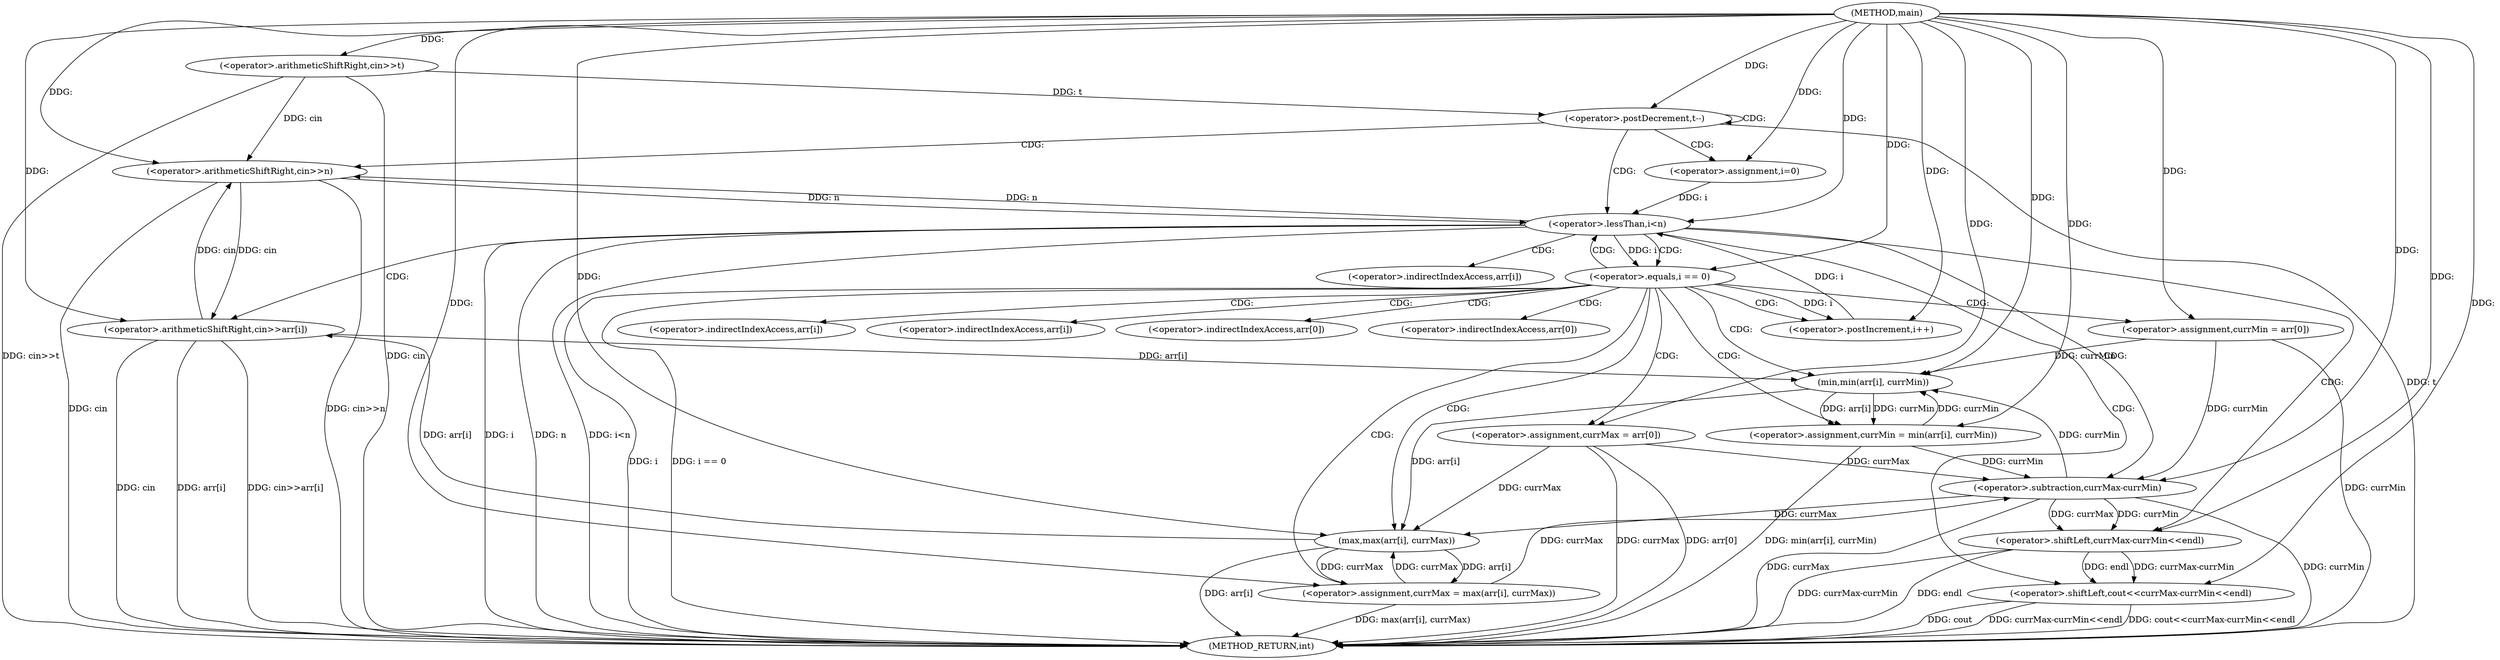 digraph "main" {  
"1000108" [label = "(METHOD,main)" ]
"1000178" [label = "(METHOD_RETURN,int)" ]
"1000111" [label = "(<operator>.arithmeticShiftRight,cin>>t)" ]
"1000115" [label = "(<operator>.postDecrement,t--)" ]
"1000119" [label = "(<operator>.arithmeticShiftRight,cin>>n)" ]
"1000171" [label = "(<operator>.shiftLeft,cout<<currMax-currMin<<endl)" ]
"1000127" [label = "(<operator>.assignment,i=0)" ]
"1000130" [label = "(<operator>.lessThan,i<n)" ]
"1000133" [label = "(<operator>.postIncrement,i++)" ]
"1000136" [label = "(<operator>.arithmeticShiftRight,cin>>arr[i])" ]
"1000157" [label = "(<operator>.assignment,currMin = min(arr[i], currMin))" ]
"1000164" [label = "(<operator>.assignment,currMax = max(arr[i], currMax))" ]
"1000173" [label = "(<operator>.shiftLeft,currMax-currMin<<endl)" ]
"1000142" [label = "(<operator>.equals,i == 0)" ]
"1000174" [label = "(<operator>.subtraction,currMax-currMin)" ]
"1000146" [label = "(<operator>.assignment,currMin = arr[0])" ]
"1000151" [label = "(<operator>.assignment,currMax = arr[0])" ]
"1000159" [label = "(min,min(arr[i], currMin))" ]
"1000166" [label = "(max,max(arr[i], currMax))" ]
"1000138" [label = "(<operator>.indirectIndexAccess,arr[i])" ]
"1000160" [label = "(<operator>.indirectIndexAccess,arr[i])" ]
"1000167" [label = "(<operator>.indirectIndexAccess,arr[i])" ]
"1000148" [label = "(<operator>.indirectIndexAccess,arr[0])" ]
"1000153" [label = "(<operator>.indirectIndexAccess,arr[0])" ]
  "1000111" -> "1000178"  [ label = "DDG: cin"] 
  "1000111" -> "1000178"  [ label = "DDG: cin>>t"] 
  "1000115" -> "1000178"  [ label = "DDG: t"] 
  "1000119" -> "1000178"  [ label = "DDG: cin"] 
  "1000119" -> "1000178"  [ label = "DDG: cin>>n"] 
  "1000130" -> "1000178"  [ label = "DDG: i"] 
  "1000130" -> "1000178"  [ label = "DDG: n"] 
  "1000130" -> "1000178"  [ label = "DDG: i<n"] 
  "1000174" -> "1000178"  [ label = "DDG: currMax"] 
  "1000174" -> "1000178"  [ label = "DDG: currMin"] 
  "1000173" -> "1000178"  [ label = "DDG: currMax-currMin"] 
  "1000171" -> "1000178"  [ label = "DDG: currMax-currMin<<endl"] 
  "1000171" -> "1000178"  [ label = "DDG: cout<<currMax-currMin<<endl"] 
  "1000136" -> "1000178"  [ label = "DDG: cin"] 
  "1000136" -> "1000178"  [ label = "DDG: arr[i]"] 
  "1000136" -> "1000178"  [ label = "DDG: cin>>arr[i]"] 
  "1000142" -> "1000178"  [ label = "DDG: i"] 
  "1000142" -> "1000178"  [ label = "DDG: i == 0"] 
  "1000157" -> "1000178"  [ label = "DDG: min(arr[i], currMin)"] 
  "1000166" -> "1000178"  [ label = "DDG: arr[i]"] 
  "1000164" -> "1000178"  [ label = "DDG: max(arr[i], currMax)"] 
  "1000146" -> "1000178"  [ label = "DDG: currMin"] 
  "1000151" -> "1000178"  [ label = "DDG: currMax"] 
  "1000151" -> "1000178"  [ label = "DDG: arr[0]"] 
  "1000171" -> "1000178"  [ label = "DDG: cout"] 
  "1000173" -> "1000178"  [ label = "DDG: endl"] 
  "1000108" -> "1000111"  [ label = "DDG: "] 
  "1000111" -> "1000115"  [ label = "DDG: t"] 
  "1000108" -> "1000115"  [ label = "DDG: "] 
  "1000111" -> "1000119"  [ label = "DDG: cin"] 
  "1000136" -> "1000119"  [ label = "DDG: cin"] 
  "1000108" -> "1000119"  [ label = "DDG: "] 
  "1000130" -> "1000119"  [ label = "DDG: n"] 
  "1000108" -> "1000127"  [ label = "DDG: "] 
  "1000108" -> "1000171"  [ label = "DDG: "] 
  "1000173" -> "1000171"  [ label = "DDG: currMax-currMin"] 
  "1000173" -> "1000171"  [ label = "DDG: endl"] 
  "1000127" -> "1000130"  [ label = "DDG: i"] 
  "1000133" -> "1000130"  [ label = "DDG: i"] 
  "1000108" -> "1000130"  [ label = "DDG: "] 
  "1000119" -> "1000130"  [ label = "DDG: n"] 
  "1000142" -> "1000133"  [ label = "DDG: i"] 
  "1000108" -> "1000133"  [ label = "DDG: "] 
  "1000159" -> "1000157"  [ label = "DDG: currMin"] 
  "1000159" -> "1000157"  [ label = "DDG: arr[i]"] 
  "1000166" -> "1000164"  [ label = "DDG: currMax"] 
  "1000166" -> "1000164"  [ label = "DDG: arr[i]"] 
  "1000174" -> "1000173"  [ label = "DDG: currMin"] 
  "1000174" -> "1000173"  [ label = "DDG: currMax"] 
  "1000108" -> "1000173"  [ label = "DDG: "] 
  "1000119" -> "1000136"  [ label = "DDG: cin"] 
  "1000108" -> "1000136"  [ label = "DDG: "] 
  "1000166" -> "1000136"  [ label = "DDG: arr[i]"] 
  "1000108" -> "1000157"  [ label = "DDG: "] 
  "1000108" -> "1000164"  [ label = "DDG: "] 
  "1000164" -> "1000174"  [ label = "DDG: currMax"] 
  "1000151" -> "1000174"  [ label = "DDG: currMax"] 
  "1000108" -> "1000174"  [ label = "DDG: "] 
  "1000157" -> "1000174"  [ label = "DDG: currMin"] 
  "1000146" -> "1000174"  [ label = "DDG: currMin"] 
  "1000130" -> "1000142"  [ label = "DDG: i"] 
  "1000108" -> "1000142"  [ label = "DDG: "] 
  "1000136" -> "1000159"  [ label = "DDG: arr[i]"] 
  "1000174" -> "1000159"  [ label = "DDG: currMin"] 
  "1000157" -> "1000159"  [ label = "DDG: currMin"] 
  "1000146" -> "1000159"  [ label = "DDG: currMin"] 
  "1000108" -> "1000159"  [ label = "DDG: "] 
  "1000159" -> "1000166"  [ label = "DDG: arr[i]"] 
  "1000174" -> "1000166"  [ label = "DDG: currMax"] 
  "1000164" -> "1000166"  [ label = "DDG: currMax"] 
  "1000151" -> "1000166"  [ label = "DDG: currMax"] 
  "1000108" -> "1000166"  [ label = "DDG: "] 
  "1000108" -> "1000146"  [ label = "DDG: "] 
  "1000108" -> "1000151"  [ label = "DDG: "] 
  "1000115" -> "1000127"  [ label = "CDG: "] 
  "1000115" -> "1000119"  [ label = "CDG: "] 
  "1000115" -> "1000130"  [ label = "CDG: "] 
  "1000115" -> "1000115"  [ label = "CDG: "] 
  "1000130" -> "1000174"  [ label = "CDG: "] 
  "1000130" -> "1000142"  [ label = "CDG: "] 
  "1000130" -> "1000136"  [ label = "CDG: "] 
  "1000130" -> "1000173"  [ label = "CDG: "] 
  "1000130" -> "1000171"  [ label = "CDG: "] 
  "1000130" -> "1000138"  [ label = "CDG: "] 
  "1000142" -> "1000153"  [ label = "CDG: "] 
  "1000142" -> "1000164"  [ label = "CDG: "] 
  "1000142" -> "1000166"  [ label = "CDG: "] 
  "1000142" -> "1000148"  [ label = "CDG: "] 
  "1000142" -> "1000133"  [ label = "CDG: "] 
  "1000142" -> "1000157"  [ label = "CDG: "] 
  "1000142" -> "1000159"  [ label = "CDG: "] 
  "1000142" -> "1000167"  [ label = "CDG: "] 
  "1000142" -> "1000151"  [ label = "CDG: "] 
  "1000142" -> "1000160"  [ label = "CDG: "] 
  "1000142" -> "1000130"  [ label = "CDG: "] 
  "1000142" -> "1000146"  [ label = "CDG: "] 
}

